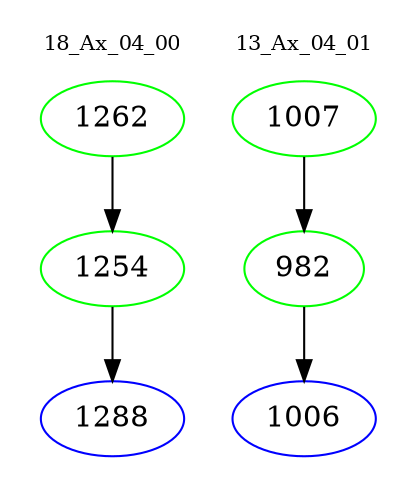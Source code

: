 digraph{
subgraph cluster_0 {
color = white
label = "18_Ax_04_00";
fontsize=10;
T0_1262 [label="1262", color="green"]
T0_1262 -> T0_1254 [color="black"]
T0_1254 [label="1254", color="green"]
T0_1254 -> T0_1288 [color="black"]
T0_1288 [label="1288", color="blue"]
}
subgraph cluster_1 {
color = white
label = "13_Ax_04_01";
fontsize=10;
T1_1007 [label="1007", color="green"]
T1_1007 -> T1_982 [color="black"]
T1_982 [label="982", color="green"]
T1_982 -> T1_1006 [color="black"]
T1_1006 [label="1006", color="blue"]
}
}
